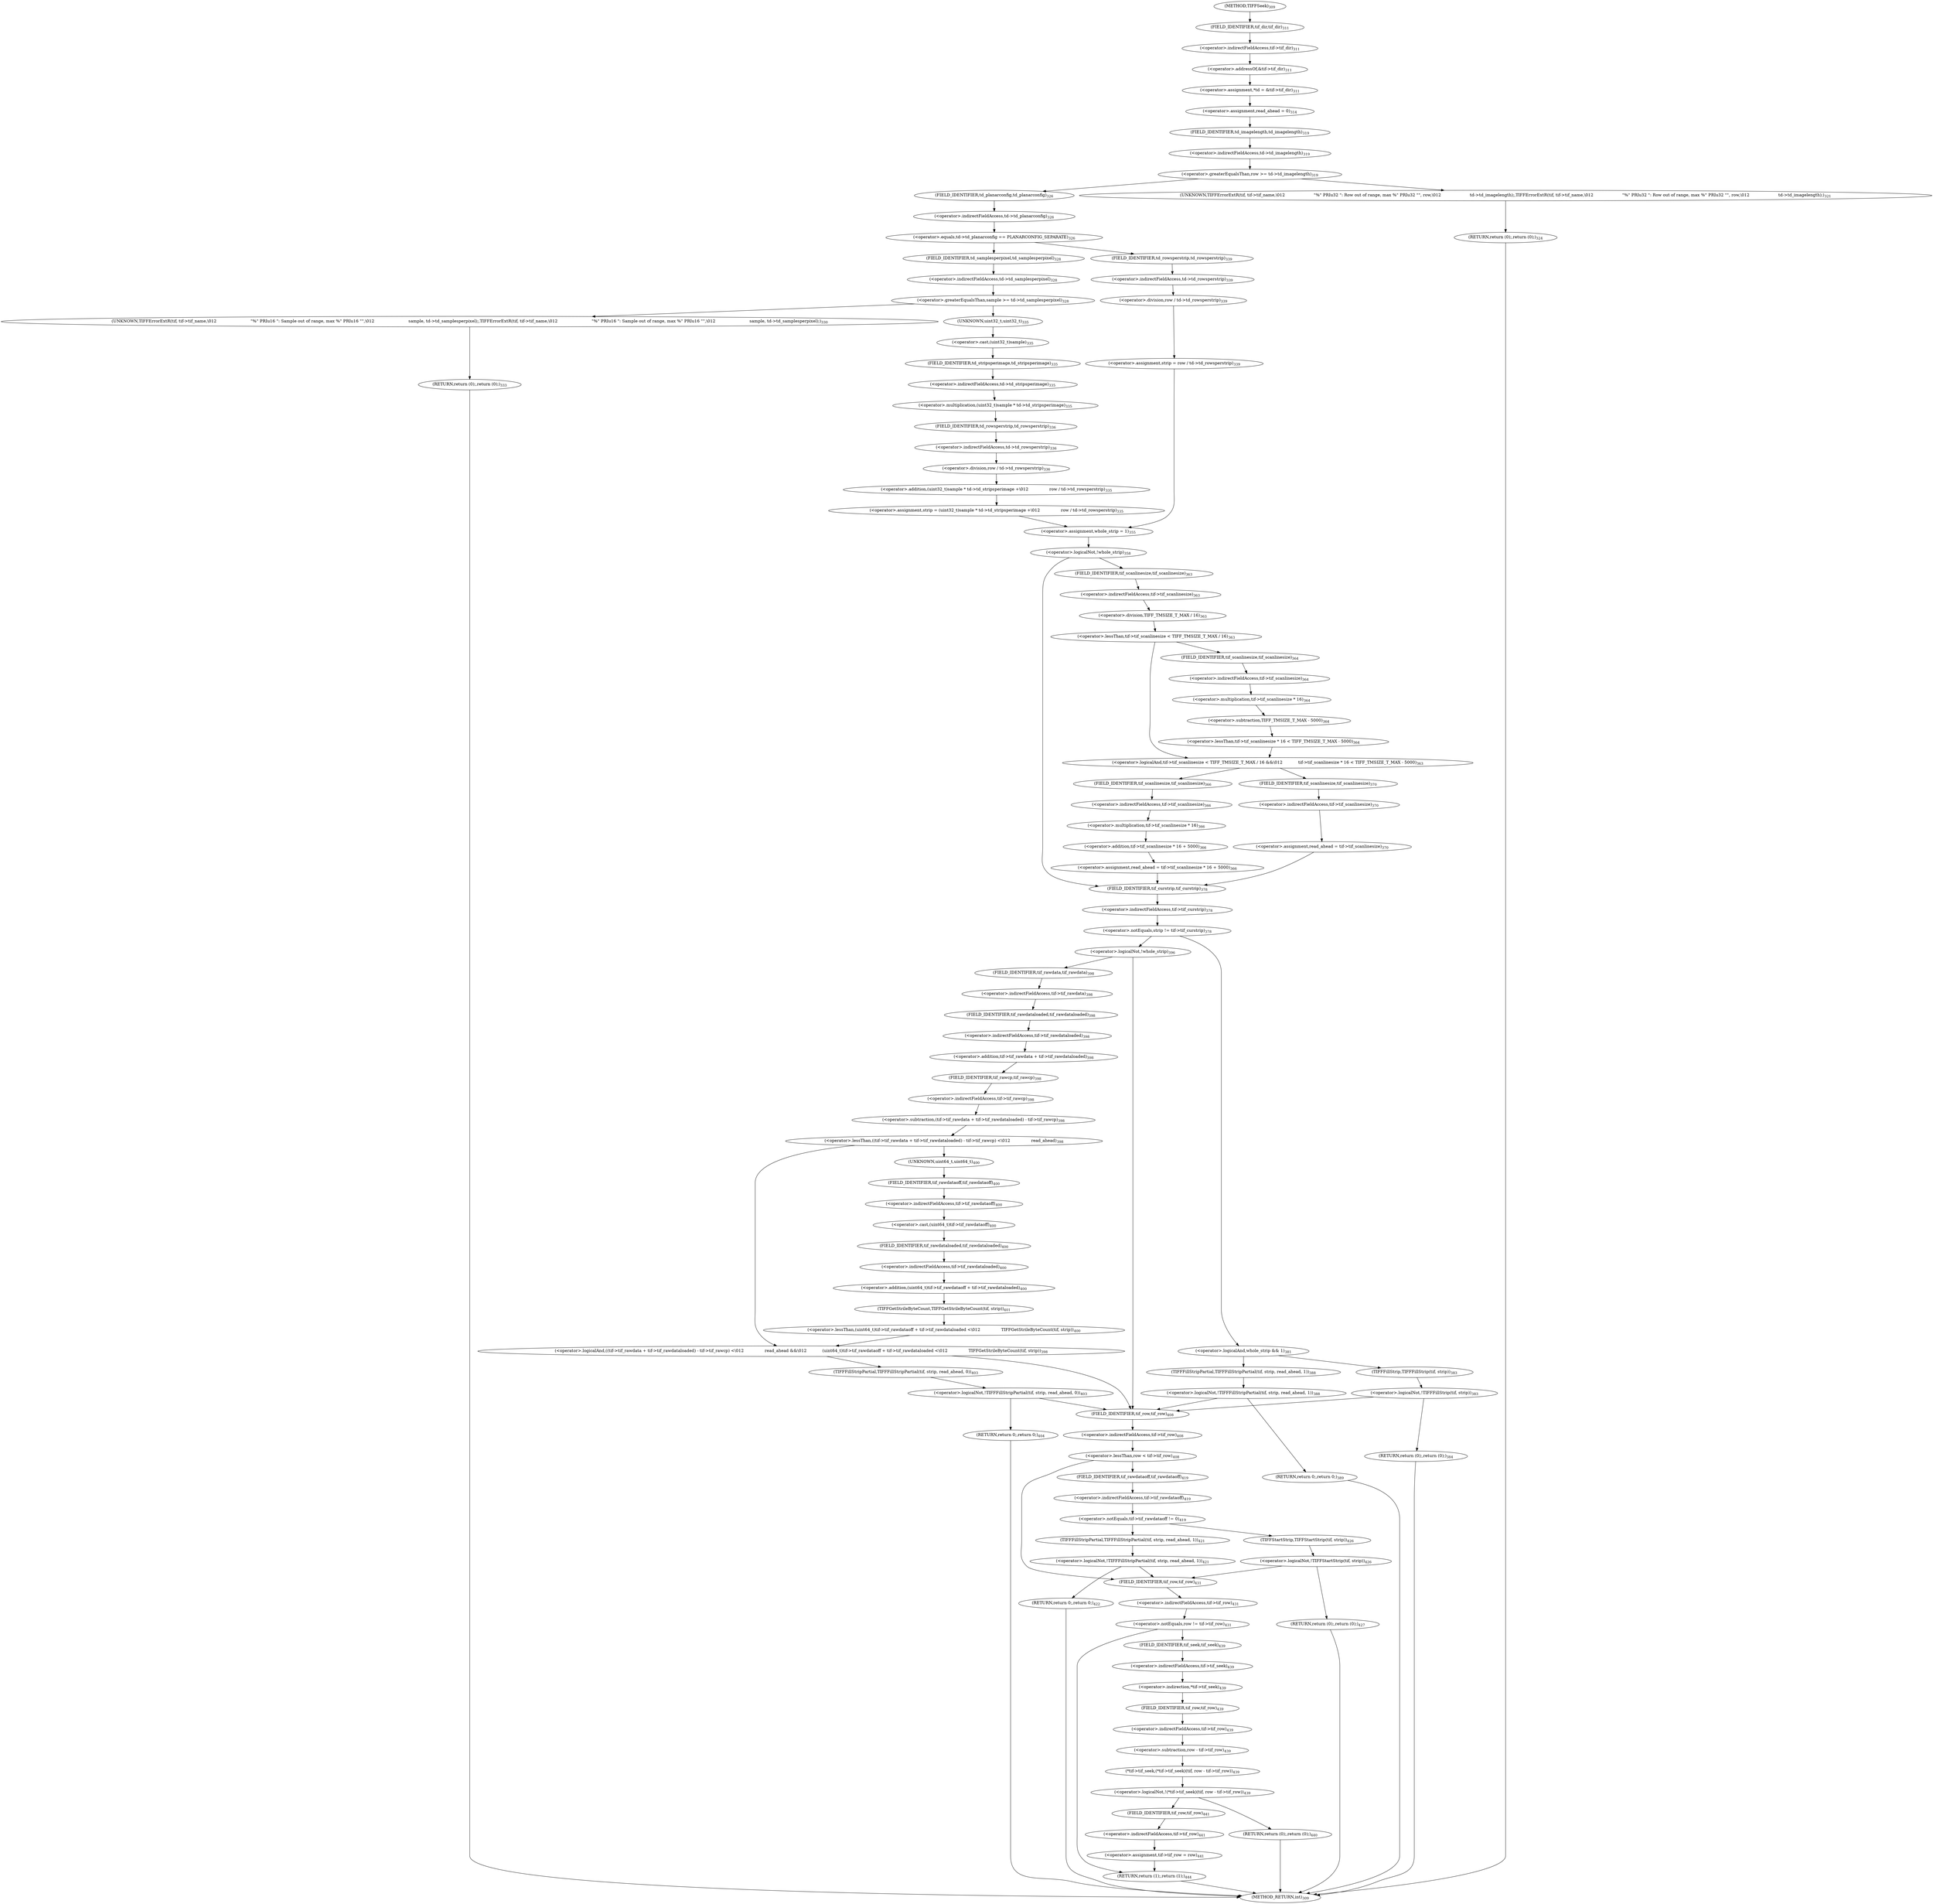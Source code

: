 digraph "TIFFSeek" {  
"74493" [label = <(&lt;operator&gt;.assignment,*td = &amp;tif-&gt;tif_dir)<SUB>311</SUB>> ]
"74502" [label = <(&lt;operator&gt;.assignment,read_ahead = 0)<SUB>314</SUB>> ]
"74556" [label = <(&lt;operator&gt;.assignment,whole_strip = 1)<SUB>355</SUB>> ]
"74737" [label = <(RETURN,return (1);,return (1);)<SUB>444</SUB>> ]
"74495" [label = <(&lt;operator&gt;.addressOf,&amp;tif-&gt;tif_dir)<SUB>311</SUB>> ]
"74506" [label = <(&lt;operator&gt;.greaterEqualsThan,row &gt;= td-&gt;td_imagelength)<SUB>319</SUB>> ]
"74516" [label = <(&lt;operator&gt;.equals,td-&gt;td_planarconfig == PLANARCONFIG_SEPARATE)<SUB>326</SUB>> ]
"74560" [label = <(&lt;operator&gt;.logicalNot,!whole_strip)<SUB>358</SUB>> ]
"74599" [label = <(&lt;operator&gt;.notEquals,strip != tif-&gt;tif_curstrip)<SUB>378</SUB>> ]
"74676" [label = <(&lt;operator&gt;.lessThan,row &lt; tif-&gt;tif_row)<SUB>408</SUB>> ]
"74710" [label = <(&lt;operator&gt;.notEquals,row != tif-&gt;tif_row)<SUB>431</SUB>> ]
"74496" [label = <(&lt;operator&gt;.indirectFieldAccess,tif-&gt;tif_dir)<SUB>311</SUB>> ]
"74508" [label = <(&lt;operator&gt;.indirectFieldAccess,td-&gt;td_imagelength)<SUB>319</SUB>> ]
"74512" [label = <(UNKNOWN,TIFFErrorExtR(tif, tif-&gt;tif_name,\012                      &quot;%&quot; PRIu32 &quot;: Row out of range, max %&quot; PRIu32 &quot;&quot;, row,\012                      td-&gt;td_imagelength);,TIFFErrorExtR(tif, tif-&gt;tif_name,\012                      &quot;%&quot; PRIu32 &quot;: Row out of range, max %&quot; PRIu32 &quot;&quot;, row,\012                      td-&gt;td_imagelength);)<SUB>321</SUB>> ]
"74513" [label = <(RETURN,return (0);,return (0);)<SUB>324</SUB>> ]
"74517" [label = <(&lt;operator&gt;.indirectFieldAccess,td-&gt;td_planarconfig)<SUB>326</SUB>> ]
"74532" [label = <(&lt;operator&gt;.assignment,strip = (uint32_t)sample * td-&gt;td_stripsperimage +\012                row / td-&gt;td_rowsperstrip)<SUB>335</SUB>> ]
"74601" [label = <(&lt;operator&gt;.indirectFieldAccess,tif-&gt;tif_curstrip)<SUB>378</SUB>> ]
"74678" [label = <(&lt;operator&gt;.indirectFieldAccess,tif-&gt;tif_row)<SUB>408</SUB>> ]
"74712" [label = <(&lt;operator&gt;.indirectFieldAccess,tif-&gt;tif_row)<SUB>431</SUB>> ]
"74732" [label = <(&lt;operator&gt;.assignment,tif-&gt;tif_row = row)<SUB>441</SUB>> ]
"74498" [label = <(FIELD_IDENTIFIER,tif_dir,tif_dir)<SUB>311</SUB>> ]
"74510" [label = <(FIELD_IDENTIFIER,td_imagelength,td_imagelength)<SUB>319</SUB>> ]
"74519" [label = <(FIELD_IDENTIFIER,td_planarconfig,td_planarconfig)<SUB>326</SUB>> ]
"74523" [label = <(&lt;operator&gt;.greaterEqualsThan,sample &gt;= td-&gt;td_samplesperpixel)<SUB>328</SUB>> ]
"74534" [label = <(&lt;operator&gt;.addition,(uint32_t)sample * td-&gt;td_stripsperimage +\012                row / td-&gt;td_rowsperstrip)<SUB>335</SUB>> ]
"74549" [label = <(&lt;operator&gt;.assignment,strip = row / td-&gt;td_rowsperstrip)<SUB>339</SUB>> ]
"74564" [label = <(&lt;operator&gt;.logicalAnd,tif-&gt;tif_scanlinesize &lt; TIFF_TMSIZE_T_MAX / 16 &amp;&amp;\012            tif-&gt;tif_scanlinesize * 16 &lt; TIFF_TMSIZE_T_MAX - 5000)<SUB>363</SUB>> ]
"74603" [label = <(FIELD_IDENTIFIER,tif_curstrip,tif_curstrip)<SUB>378</SUB>> ]
"74606" [label = <(&lt;operator&gt;.logicalAnd,whole_strip &amp;&amp; 1)<SUB>381</SUB>> ]
"74680" [label = <(FIELD_IDENTIFIER,tif_row,tif_row)<SUB>408</SUB>> ]
"74683" [label = <(&lt;operator&gt;.notEquals,tif-&gt;tif_rawdataoff != 0)<SUB>419</SUB>> ]
"74714" [label = <(FIELD_IDENTIFIER,tif_row,tif_row)<SUB>431</SUB>> ]
"74717" [label = <(&lt;operator&gt;.logicalNot,!(*tif-&gt;tif_seek)(tif, row - tif-&gt;tif_row))<SUB>439</SUB>> ]
"74733" [label = <(&lt;operator&gt;.indirectFieldAccess,tif-&gt;tif_row)<SUB>441</SUB>> ]
"74525" [label = <(&lt;operator&gt;.indirectFieldAccess,td-&gt;td_samplesperpixel)<SUB>328</SUB>> ]
"74529" [label = <(UNKNOWN,TIFFErrorExtR(tif, tif-&gt;tif_name,\012                          &quot;%&quot; PRIu16 &quot;: Sample out of range, max %&quot; PRIu16 &quot;&quot;,\012                          sample, td-&gt;td_samplesperpixel);,TIFFErrorExtR(tif, tif-&gt;tif_name,\012                          &quot;%&quot; PRIu16 &quot;: Sample out of range, max %&quot; PRIu16 &quot;&quot;,\012                          sample, td-&gt;td_samplesperpixel);)<SUB>330</SUB>> ]
"74530" [label = <(RETURN,return (0);,return (0);)<SUB>333</SUB>> ]
"74535" [label = <(&lt;operator&gt;.multiplication,(uint32_t)sample * td-&gt;td_stripsperimage)<SUB>335</SUB>> ]
"74542" [label = <(&lt;operator&gt;.division,row / td-&gt;td_rowsperstrip)<SUB>336</SUB>> ]
"74551" [label = <(&lt;operator&gt;.division,row / td-&gt;td_rowsperstrip)<SUB>339</SUB>> ]
"74565" [label = <(&lt;operator&gt;.lessThan,tif-&gt;tif_scanlinesize &lt; TIFF_TMSIZE_T_MAX / 16)<SUB>363</SUB>> ]
"74572" [label = <(&lt;operator&gt;.lessThan,tif-&gt;tif_scanlinesize * 16 &lt; TIFF_TMSIZE_T_MAX - 5000)<SUB>364</SUB>> ]
"74582" [label = <(&lt;operator&gt;.assignment,read_ahead = tif-&gt;tif_scanlinesize * 16 + 5000)<SUB>366</SUB>> ]
"74633" [label = <(&lt;operator&gt;.logicalNot,!whole_strip)<SUB>396</SUB>> ]
"74684" [label = <(&lt;operator&gt;.indirectFieldAccess,tif-&gt;tif_rawdataoff)<SUB>419</SUB>> ]
"74718" [label = <(*tif-&gt;tif_seek,(*tif-&gt;tif_seek)(tif, row - tif-&gt;tif_row))<SUB>439</SUB>> ]
"74730" [label = <(RETURN,return (0);,return (0);)<SUB>440</SUB>> ]
"74735" [label = <(FIELD_IDENTIFIER,tif_row,tif_row)<SUB>441</SUB>> ]
"74527" [label = <(FIELD_IDENTIFIER,td_samplesperpixel,td_samplesperpixel)<SUB>328</SUB>> ]
"74536" [label = <(&lt;operator&gt;.cast,(uint32_t)sample)<SUB>335</SUB>> ]
"74539" [label = <(&lt;operator&gt;.indirectFieldAccess,td-&gt;td_stripsperimage)<SUB>335</SUB>> ]
"74544" [label = <(&lt;operator&gt;.indirectFieldAccess,td-&gt;td_rowsperstrip)<SUB>336</SUB>> ]
"74553" [label = <(&lt;operator&gt;.indirectFieldAccess,td-&gt;td_rowsperstrip)<SUB>339</SUB>> ]
"74566" [label = <(&lt;operator&gt;.indirectFieldAccess,tif-&gt;tif_scanlinesize)<SUB>363</SUB>> ]
"74569" [label = <(&lt;operator&gt;.division,TIFF_TMSIZE_T_MAX / 16)<SUB>363</SUB>> ]
"74573" [label = <(&lt;operator&gt;.multiplication,tif-&gt;tif_scanlinesize * 16)<SUB>364</SUB>> ]
"74578" [label = <(&lt;operator&gt;.subtraction,TIFF_TMSIZE_T_MAX - 5000)<SUB>364</SUB>> ]
"74584" [label = <(&lt;operator&gt;.addition,tif-&gt;tif_scanlinesize * 16 + 5000)<SUB>366</SUB>> ]
"74593" [label = <(&lt;operator&gt;.assignment,read_ahead = tif-&gt;tif_scanlinesize)<SUB>370</SUB>> ]
"74611" [label = <(&lt;operator&gt;.logicalNot,!TIFFFillStrip(tif, strip))<SUB>383</SUB>> ]
"74686" [label = <(FIELD_IDENTIFIER,tif_rawdataoff,tif_rawdataoff)<SUB>419</SUB>> ]
"74690" [label = <(&lt;operator&gt;.logicalNot,!TIFFFillStripPartial(tif, strip, read_ahead, 1))<SUB>421</SUB>> ]
"74719" [label = <(&lt;operator&gt;.indirection,*tif-&gt;tif_seek)<SUB>439</SUB>> ]
"74724" [label = <(&lt;operator&gt;.subtraction,row - tif-&gt;tif_row)<SUB>439</SUB>> ]
"74537" [label = <(UNKNOWN,uint32_t,uint32_t)<SUB>335</SUB>> ]
"74541" [label = <(FIELD_IDENTIFIER,td_stripsperimage,td_stripsperimage)<SUB>335</SUB>> ]
"74546" [label = <(FIELD_IDENTIFIER,td_rowsperstrip,td_rowsperstrip)<SUB>336</SUB>> ]
"74555" [label = <(FIELD_IDENTIFIER,td_rowsperstrip,td_rowsperstrip)<SUB>339</SUB>> ]
"74568" [label = <(FIELD_IDENTIFIER,tif_scanlinesize,tif_scanlinesize)<SUB>363</SUB>> ]
"74574" [label = <(&lt;operator&gt;.indirectFieldAccess,tif-&gt;tif_scanlinesize)<SUB>364</SUB>> ]
"74585" [label = <(&lt;operator&gt;.multiplication,tif-&gt;tif_scanlinesize * 16)<SUB>366</SUB>> ]
"74595" [label = <(&lt;operator&gt;.indirectFieldAccess,tif-&gt;tif_scanlinesize)<SUB>370</SUB>> ]
"74612" [label = <(TIFFFillStrip,TIFFFillStrip(tif, strip))<SUB>383</SUB>> ]
"74616" [label = <(RETURN,return (0);,return (0);)<SUB>384</SUB>> ]
"74621" [label = <(&lt;operator&gt;.logicalNot,!TIFFFillStripPartial(tif, strip, read_ahead, 1))<SUB>388</SUB>> ]
"74637" [label = <(&lt;operator&gt;.logicalAnd,((tif-&gt;tif_rawdata + tif-&gt;tif_rawdataloaded) - tif-&gt;tif_rawcp) &lt;\012                read_ahead &amp;&amp;\012            (uint64_t)tif-&gt;tif_rawdataoff + tif-&gt;tif_rawdataloaded &lt;\012                TIFFGetStrileByteCount(tif, strip))<SUB>398</SUB>> ]
"74691" [label = <(TIFFFillStripPartial,TIFFFillStripPartial(tif, strip, read_ahead, 1))<SUB>421</SUB>> ]
"74697" [label = <(RETURN,return 0;,return 0;)<SUB>422</SUB>> ]
"74702" [label = <(&lt;operator&gt;.logicalNot,!TIFFStartStrip(tif, strip))<SUB>426</SUB>> ]
"74720" [label = <(&lt;operator&gt;.indirectFieldAccess,tif-&gt;tif_seek)<SUB>439</SUB>> ]
"74726" [label = <(&lt;operator&gt;.indirectFieldAccess,tif-&gt;tif_row)<SUB>439</SUB>> ]
"74576" [label = <(FIELD_IDENTIFIER,tif_scanlinesize,tif_scanlinesize)<SUB>364</SUB>> ]
"74586" [label = <(&lt;operator&gt;.indirectFieldAccess,tif-&gt;tif_scanlinesize)<SUB>366</SUB>> ]
"74597" [label = <(FIELD_IDENTIFIER,tif_scanlinesize,tif_scanlinesize)<SUB>370</SUB>> ]
"74622" [label = <(TIFFFillStripPartial,TIFFFillStripPartial(tif, strip, read_ahead, 1))<SUB>388</SUB>> ]
"74628" [label = <(RETURN,return 0;,return 0;)<SUB>389</SUB>> ]
"74638" [label = <(&lt;operator&gt;.lessThan,((tif-&gt;tif_rawdata + tif-&gt;tif_rawdataloaded) - tif-&gt;tif_rawcp) &lt;\012                read_ahead)<SUB>398</SUB>> ]
"74651" [label = <(&lt;operator&gt;.lessThan,(uint64_t)tif-&gt;tif_rawdataoff + tif-&gt;tif_rawdataloaded &lt;\012                TIFFGetStrileByteCount(tif, strip))<SUB>400</SUB>> ]
"74703" [label = <(TIFFStartStrip,TIFFStartStrip(tif, strip))<SUB>426</SUB>> ]
"74707" [label = <(RETURN,return (0);,return (0);)<SUB>427</SUB>> ]
"74722" [label = <(FIELD_IDENTIFIER,tif_seek,tif_seek)<SUB>439</SUB>> ]
"74728" [label = <(FIELD_IDENTIFIER,tif_row,tif_row)<SUB>439</SUB>> ]
"74588" [label = <(FIELD_IDENTIFIER,tif_scanlinesize,tif_scanlinesize)<SUB>366</SUB>> ]
"74639" [label = <(&lt;operator&gt;.subtraction,(tif-&gt;tif_rawdata + tif-&gt;tif_rawdataloaded) - tif-&gt;tif_rawcp)<SUB>398</SUB>> ]
"74652" [label = <(&lt;operator&gt;.addition,(uint64_t)tif-&gt;tif_rawdataoff + tif-&gt;tif_rawdataloaded)<SUB>400</SUB>> ]
"74661" [label = <(TIFFGetStrileByteCount,TIFFGetStrileByteCount(tif, strip))<SUB>401</SUB>> ]
"74666" [label = <(&lt;operator&gt;.logicalNot,!TIFFFillStripPartial(tif, strip, read_ahead, 0))<SUB>403</SUB>> ]
"74640" [label = <(&lt;operator&gt;.addition,tif-&gt;tif_rawdata + tif-&gt;tif_rawdataloaded)<SUB>398</SUB>> ]
"74647" [label = <(&lt;operator&gt;.indirectFieldAccess,tif-&gt;tif_rawcp)<SUB>398</SUB>> ]
"74653" [label = <(&lt;operator&gt;.cast,(uint64_t)tif-&gt;tif_rawdataoff)<SUB>400</SUB>> ]
"74658" [label = <(&lt;operator&gt;.indirectFieldAccess,tif-&gt;tif_rawdataloaded)<SUB>400</SUB>> ]
"74667" [label = <(TIFFFillStripPartial,TIFFFillStripPartial(tif, strip, read_ahead, 0))<SUB>403</SUB>> ]
"74673" [label = <(RETURN,return 0;,return 0;)<SUB>404</SUB>> ]
"74641" [label = <(&lt;operator&gt;.indirectFieldAccess,tif-&gt;tif_rawdata)<SUB>398</SUB>> ]
"74644" [label = <(&lt;operator&gt;.indirectFieldAccess,tif-&gt;tif_rawdataloaded)<SUB>398</SUB>> ]
"74649" [label = <(FIELD_IDENTIFIER,tif_rawcp,tif_rawcp)<SUB>398</SUB>> ]
"74654" [label = <(UNKNOWN,uint64_t,uint64_t)<SUB>400</SUB>> ]
"74655" [label = <(&lt;operator&gt;.indirectFieldAccess,tif-&gt;tif_rawdataoff)<SUB>400</SUB>> ]
"74660" [label = <(FIELD_IDENTIFIER,tif_rawdataloaded,tif_rawdataloaded)<SUB>400</SUB>> ]
"74643" [label = <(FIELD_IDENTIFIER,tif_rawdata,tif_rawdata)<SUB>398</SUB>> ]
"74646" [label = <(FIELD_IDENTIFIER,tif_rawdataloaded,tif_rawdataloaded)<SUB>398</SUB>> ]
"74657" [label = <(FIELD_IDENTIFIER,tif_rawdataoff,tif_rawdataoff)<SUB>400</SUB>> ]
"74487" [label = <(METHOD,TIFFSeek)<SUB>309</SUB>> ]
"74739" [label = <(METHOD_RETURN,int)<SUB>309</SUB>> ]
  "74493" -> "74502" 
  "74502" -> "74510" 
  "74556" -> "74560" 
  "74737" -> "74739" 
  "74495" -> "74493" 
  "74506" -> "74512" 
  "74506" -> "74519" 
  "74516" -> "74527" 
  "74516" -> "74555" 
  "74560" -> "74568" 
  "74560" -> "74603" 
  "74599" -> "74606" 
  "74599" -> "74633" 
  "74676" -> "74686" 
  "74676" -> "74714" 
  "74710" -> "74722" 
  "74710" -> "74737" 
  "74496" -> "74495" 
  "74508" -> "74506" 
  "74512" -> "74513" 
  "74513" -> "74739" 
  "74517" -> "74516" 
  "74532" -> "74556" 
  "74601" -> "74599" 
  "74678" -> "74676" 
  "74712" -> "74710" 
  "74732" -> "74737" 
  "74498" -> "74496" 
  "74510" -> "74508" 
  "74519" -> "74517" 
  "74523" -> "74529" 
  "74523" -> "74537" 
  "74534" -> "74532" 
  "74549" -> "74556" 
  "74564" -> "74588" 
  "74564" -> "74597" 
  "74603" -> "74601" 
  "74606" -> "74612" 
  "74606" -> "74622" 
  "74680" -> "74678" 
  "74683" -> "74691" 
  "74683" -> "74703" 
  "74714" -> "74712" 
  "74717" -> "74730" 
  "74717" -> "74735" 
  "74733" -> "74732" 
  "74525" -> "74523" 
  "74529" -> "74530" 
  "74530" -> "74739" 
  "74535" -> "74546" 
  "74542" -> "74534" 
  "74551" -> "74549" 
  "74565" -> "74564" 
  "74565" -> "74576" 
  "74572" -> "74564" 
  "74582" -> "74603" 
  "74633" -> "74643" 
  "74633" -> "74680" 
  "74684" -> "74683" 
  "74718" -> "74717" 
  "74730" -> "74739" 
  "74735" -> "74733" 
  "74527" -> "74525" 
  "74536" -> "74541" 
  "74539" -> "74535" 
  "74544" -> "74542" 
  "74553" -> "74551" 
  "74566" -> "74569" 
  "74569" -> "74565" 
  "74573" -> "74578" 
  "74578" -> "74572" 
  "74584" -> "74582" 
  "74593" -> "74603" 
  "74611" -> "74616" 
  "74611" -> "74680" 
  "74686" -> "74684" 
  "74690" -> "74697" 
  "74690" -> "74714" 
  "74719" -> "74728" 
  "74724" -> "74718" 
  "74537" -> "74536" 
  "74541" -> "74539" 
  "74546" -> "74544" 
  "74555" -> "74553" 
  "74568" -> "74566" 
  "74574" -> "74573" 
  "74585" -> "74584" 
  "74595" -> "74593" 
  "74612" -> "74611" 
  "74616" -> "74739" 
  "74621" -> "74628" 
  "74621" -> "74680" 
  "74637" -> "74667" 
  "74637" -> "74680" 
  "74691" -> "74690" 
  "74697" -> "74739" 
  "74702" -> "74707" 
  "74702" -> "74714" 
  "74720" -> "74719" 
  "74726" -> "74724" 
  "74576" -> "74574" 
  "74586" -> "74585" 
  "74597" -> "74595" 
  "74622" -> "74621" 
  "74628" -> "74739" 
  "74638" -> "74654" 
  "74638" -> "74637" 
  "74651" -> "74637" 
  "74703" -> "74702" 
  "74707" -> "74739" 
  "74722" -> "74720" 
  "74728" -> "74726" 
  "74588" -> "74586" 
  "74639" -> "74638" 
  "74652" -> "74661" 
  "74661" -> "74651" 
  "74666" -> "74673" 
  "74666" -> "74680" 
  "74640" -> "74649" 
  "74647" -> "74639" 
  "74653" -> "74660" 
  "74658" -> "74652" 
  "74667" -> "74666" 
  "74673" -> "74739" 
  "74641" -> "74646" 
  "74644" -> "74640" 
  "74649" -> "74647" 
  "74654" -> "74657" 
  "74655" -> "74653" 
  "74660" -> "74658" 
  "74643" -> "74641" 
  "74646" -> "74644" 
  "74657" -> "74655" 
  "74487" -> "74498" 
}
